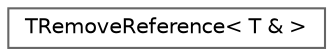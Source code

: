 digraph "Graphical Class Hierarchy"
{
 // INTERACTIVE_SVG=YES
 // LATEX_PDF_SIZE
  bgcolor="transparent";
  edge [fontname=Helvetica,fontsize=10,labelfontname=Helvetica,labelfontsize=10];
  node [fontname=Helvetica,fontsize=10,shape=box,height=0.2,width=0.4];
  rankdir="LR";
  Node0 [id="Node000000",label="TRemoveReference\< T & \>",height=0.2,width=0.4,color="grey40", fillcolor="white", style="filled",URL="$d9/d8b/structTRemoveReference_3_01T_01_6_01_4.html",tooltip=" "];
}
